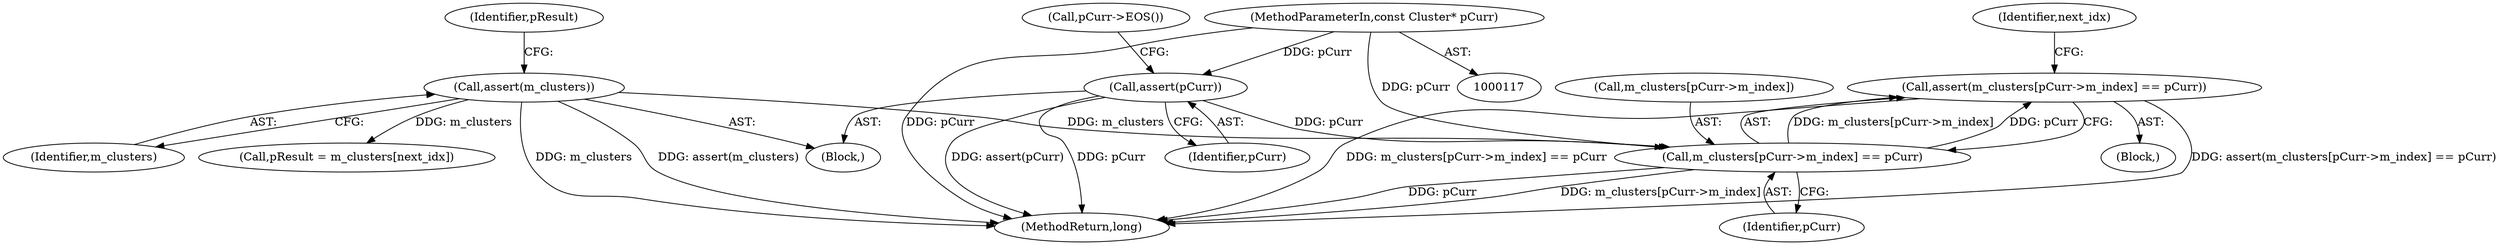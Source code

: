 digraph "0_Android_cc274e2abe8b2a6698a5c47d8aa4bb45f1f9538d_55@API" {
"1000140" [label="(Call,assert(m_clusters[pCurr->m_index] == pCurr))"];
"1000141" [label="(Call,m_clusters[pCurr->m_index] == pCurr)"];
"1000128" [label="(Call,assert(m_clusters))"];
"1000123" [label="(Call,assert(pCurr))"];
"1000118" [label="(MethodParameterIn,const Cluster* pCurr)"];
"1000161" [label="(Call,pResult = m_clusters[next_idx])"];
"1000124" [label="(Identifier,pCurr)"];
"1000122" [label="(Block,)"];
"1000129" [label="(Identifier,m_clusters)"];
"1000128" [label="(Call,assert(m_clusters))"];
"1000147" [label="(Identifier,pCurr)"];
"1000140" [label="(Call,assert(m_clusters[pCurr->m_index] == pCurr))"];
"1000142" [label="(Call,m_clusters[pCurr->m_index])"];
"1000131" [label="(Identifier,pResult)"];
"1000139" [label="(Block,)"];
"1000150" [label="(Identifier,next_idx)"];
"1000141" [label="(Call,m_clusters[pCurr->m_index] == pCurr)"];
"1000436" [label="(MethodReturn,long)"];
"1000127" [label="(Call,pCurr->EOS())"];
"1000118" [label="(MethodParameterIn,const Cluster* pCurr)"];
"1000123" [label="(Call,assert(pCurr))"];
"1000140" -> "1000139"  [label="AST: "];
"1000140" -> "1000141"  [label="CFG: "];
"1000141" -> "1000140"  [label="AST: "];
"1000150" -> "1000140"  [label="CFG: "];
"1000140" -> "1000436"  [label="DDG: m_clusters[pCurr->m_index] == pCurr"];
"1000140" -> "1000436"  [label="DDG: assert(m_clusters[pCurr->m_index] == pCurr)"];
"1000141" -> "1000140"  [label="DDG: m_clusters[pCurr->m_index]"];
"1000141" -> "1000140"  [label="DDG: pCurr"];
"1000141" -> "1000147"  [label="CFG: "];
"1000142" -> "1000141"  [label="AST: "];
"1000147" -> "1000141"  [label="AST: "];
"1000141" -> "1000436"  [label="DDG: m_clusters[pCurr->m_index]"];
"1000141" -> "1000436"  [label="DDG: pCurr"];
"1000128" -> "1000141"  [label="DDG: m_clusters"];
"1000123" -> "1000141"  [label="DDG: pCurr"];
"1000118" -> "1000141"  [label="DDG: pCurr"];
"1000128" -> "1000122"  [label="AST: "];
"1000128" -> "1000129"  [label="CFG: "];
"1000129" -> "1000128"  [label="AST: "];
"1000131" -> "1000128"  [label="CFG: "];
"1000128" -> "1000436"  [label="DDG: m_clusters"];
"1000128" -> "1000436"  [label="DDG: assert(m_clusters)"];
"1000128" -> "1000161"  [label="DDG: m_clusters"];
"1000123" -> "1000122"  [label="AST: "];
"1000123" -> "1000124"  [label="CFG: "];
"1000124" -> "1000123"  [label="AST: "];
"1000127" -> "1000123"  [label="CFG: "];
"1000123" -> "1000436"  [label="DDG: assert(pCurr)"];
"1000123" -> "1000436"  [label="DDG: pCurr"];
"1000118" -> "1000123"  [label="DDG: pCurr"];
"1000118" -> "1000117"  [label="AST: "];
"1000118" -> "1000436"  [label="DDG: pCurr"];
}
